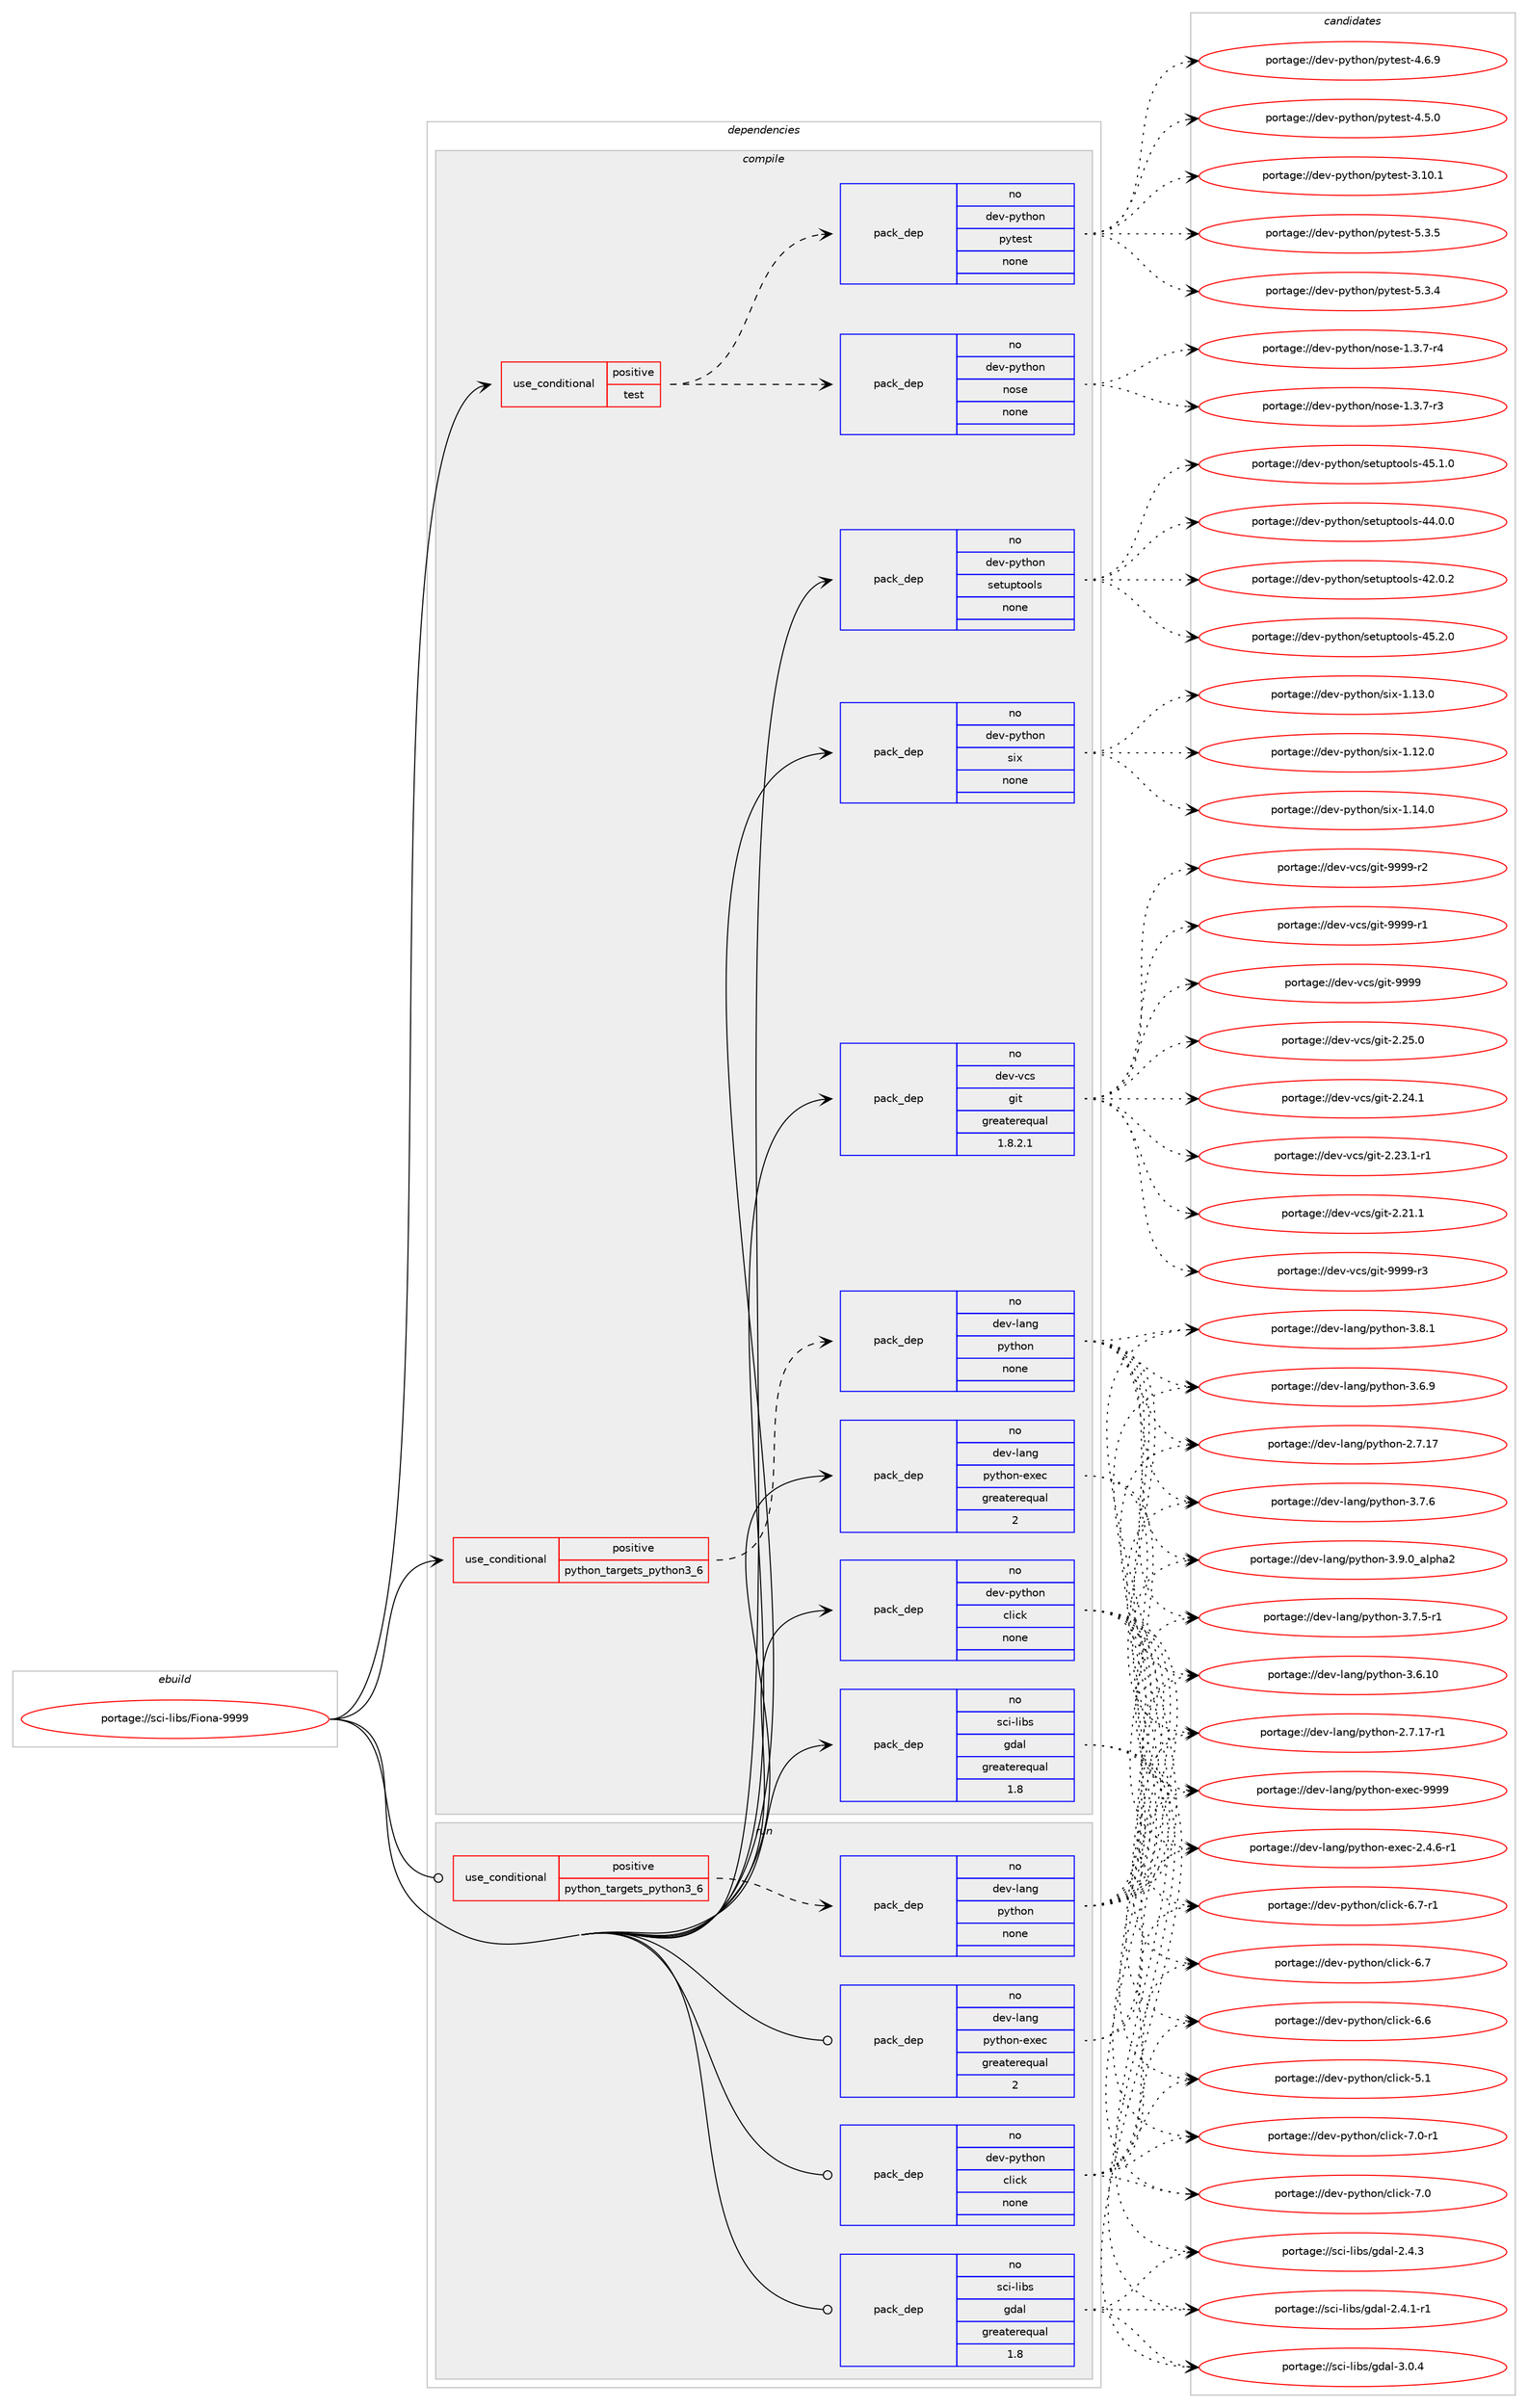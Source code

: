 digraph prolog {

# *************
# Graph options
# *************

newrank=true;
concentrate=true;
compound=true;
graph [rankdir=LR,fontname=Helvetica,fontsize=10,ranksep=1.5];#, ranksep=2.5, nodesep=0.2];
edge  [arrowhead=vee];
node  [fontname=Helvetica,fontsize=10];

# **********
# The ebuild
# **********

subgraph cluster_leftcol {
color=gray;
rank=same;
label=<<i>ebuild</i>>;
id [label="portage://sci-libs/Fiona-9999", color=red, width=4, href="../sci-libs/Fiona-9999.svg"];
}

# ****************
# The dependencies
# ****************

subgraph cluster_midcol {
color=gray;
label=<<i>dependencies</i>>;
subgraph cluster_compile {
fillcolor="#eeeeee";
style=filled;
label=<<i>compile</i>>;
subgraph cond19243 {
dependency94314 [label=<<TABLE BORDER="0" CELLBORDER="1" CELLSPACING="0" CELLPADDING="4"><TR><TD ROWSPAN="3" CELLPADDING="10">use_conditional</TD></TR><TR><TD>positive</TD></TR><TR><TD>python_targets_python3_6</TD></TR></TABLE>>, shape=none, color=red];
subgraph pack73479 {
dependency94315 [label=<<TABLE BORDER="0" CELLBORDER="1" CELLSPACING="0" CELLPADDING="4" WIDTH="220"><TR><TD ROWSPAN="6" CELLPADDING="30">pack_dep</TD></TR><TR><TD WIDTH="110">no</TD></TR><TR><TD>dev-lang</TD></TR><TR><TD>python</TD></TR><TR><TD>none</TD></TR><TR><TD></TD></TR></TABLE>>, shape=none, color=blue];
}
dependency94314:e -> dependency94315:w [weight=20,style="dashed",arrowhead="vee"];
}
id:e -> dependency94314:w [weight=20,style="solid",arrowhead="vee"];
subgraph cond19244 {
dependency94316 [label=<<TABLE BORDER="0" CELLBORDER="1" CELLSPACING="0" CELLPADDING="4"><TR><TD ROWSPAN="3" CELLPADDING="10">use_conditional</TD></TR><TR><TD>positive</TD></TR><TR><TD>test</TD></TR></TABLE>>, shape=none, color=red];
subgraph pack73480 {
dependency94317 [label=<<TABLE BORDER="0" CELLBORDER="1" CELLSPACING="0" CELLPADDING="4" WIDTH="220"><TR><TD ROWSPAN="6" CELLPADDING="30">pack_dep</TD></TR><TR><TD WIDTH="110">no</TD></TR><TR><TD>dev-python</TD></TR><TR><TD>nose</TD></TR><TR><TD>none</TD></TR><TR><TD></TD></TR></TABLE>>, shape=none, color=blue];
}
dependency94316:e -> dependency94317:w [weight=20,style="dashed",arrowhead="vee"];
subgraph pack73481 {
dependency94318 [label=<<TABLE BORDER="0" CELLBORDER="1" CELLSPACING="0" CELLPADDING="4" WIDTH="220"><TR><TD ROWSPAN="6" CELLPADDING="30">pack_dep</TD></TR><TR><TD WIDTH="110">no</TD></TR><TR><TD>dev-python</TD></TR><TR><TD>pytest</TD></TR><TR><TD>none</TD></TR><TR><TD></TD></TR></TABLE>>, shape=none, color=blue];
}
dependency94316:e -> dependency94318:w [weight=20,style="dashed",arrowhead="vee"];
}
id:e -> dependency94316:w [weight=20,style="solid",arrowhead="vee"];
subgraph pack73482 {
dependency94319 [label=<<TABLE BORDER="0" CELLBORDER="1" CELLSPACING="0" CELLPADDING="4" WIDTH="220"><TR><TD ROWSPAN="6" CELLPADDING="30">pack_dep</TD></TR><TR><TD WIDTH="110">no</TD></TR><TR><TD>dev-lang</TD></TR><TR><TD>python-exec</TD></TR><TR><TD>greaterequal</TD></TR><TR><TD>2</TD></TR></TABLE>>, shape=none, color=blue];
}
id:e -> dependency94319:w [weight=20,style="solid",arrowhead="vee"];
subgraph pack73483 {
dependency94320 [label=<<TABLE BORDER="0" CELLBORDER="1" CELLSPACING="0" CELLPADDING="4" WIDTH="220"><TR><TD ROWSPAN="6" CELLPADDING="30">pack_dep</TD></TR><TR><TD WIDTH="110">no</TD></TR><TR><TD>dev-python</TD></TR><TR><TD>click</TD></TR><TR><TD>none</TD></TR><TR><TD></TD></TR></TABLE>>, shape=none, color=blue];
}
id:e -> dependency94320:w [weight=20,style="solid",arrowhead="vee"];
subgraph pack73484 {
dependency94321 [label=<<TABLE BORDER="0" CELLBORDER="1" CELLSPACING="0" CELLPADDING="4" WIDTH="220"><TR><TD ROWSPAN="6" CELLPADDING="30">pack_dep</TD></TR><TR><TD WIDTH="110">no</TD></TR><TR><TD>dev-python</TD></TR><TR><TD>setuptools</TD></TR><TR><TD>none</TD></TR><TR><TD></TD></TR></TABLE>>, shape=none, color=blue];
}
id:e -> dependency94321:w [weight=20,style="solid",arrowhead="vee"];
subgraph pack73485 {
dependency94322 [label=<<TABLE BORDER="0" CELLBORDER="1" CELLSPACING="0" CELLPADDING="4" WIDTH="220"><TR><TD ROWSPAN="6" CELLPADDING="30">pack_dep</TD></TR><TR><TD WIDTH="110">no</TD></TR><TR><TD>dev-python</TD></TR><TR><TD>six</TD></TR><TR><TD>none</TD></TR><TR><TD></TD></TR></TABLE>>, shape=none, color=blue];
}
id:e -> dependency94322:w [weight=20,style="solid",arrowhead="vee"];
subgraph pack73486 {
dependency94323 [label=<<TABLE BORDER="0" CELLBORDER="1" CELLSPACING="0" CELLPADDING="4" WIDTH="220"><TR><TD ROWSPAN="6" CELLPADDING="30">pack_dep</TD></TR><TR><TD WIDTH="110">no</TD></TR><TR><TD>dev-vcs</TD></TR><TR><TD>git</TD></TR><TR><TD>greaterequal</TD></TR><TR><TD>1.8.2.1</TD></TR></TABLE>>, shape=none, color=blue];
}
id:e -> dependency94323:w [weight=20,style="solid",arrowhead="vee"];
subgraph pack73487 {
dependency94324 [label=<<TABLE BORDER="0" CELLBORDER="1" CELLSPACING="0" CELLPADDING="4" WIDTH="220"><TR><TD ROWSPAN="6" CELLPADDING="30">pack_dep</TD></TR><TR><TD WIDTH="110">no</TD></TR><TR><TD>sci-libs</TD></TR><TR><TD>gdal</TD></TR><TR><TD>greaterequal</TD></TR><TR><TD>1.8</TD></TR></TABLE>>, shape=none, color=blue];
}
id:e -> dependency94324:w [weight=20,style="solid",arrowhead="vee"];
}
subgraph cluster_compileandrun {
fillcolor="#eeeeee";
style=filled;
label=<<i>compile and run</i>>;
}
subgraph cluster_run {
fillcolor="#eeeeee";
style=filled;
label=<<i>run</i>>;
subgraph cond19245 {
dependency94325 [label=<<TABLE BORDER="0" CELLBORDER="1" CELLSPACING="0" CELLPADDING="4"><TR><TD ROWSPAN="3" CELLPADDING="10">use_conditional</TD></TR><TR><TD>positive</TD></TR><TR><TD>python_targets_python3_6</TD></TR></TABLE>>, shape=none, color=red];
subgraph pack73488 {
dependency94326 [label=<<TABLE BORDER="0" CELLBORDER="1" CELLSPACING="0" CELLPADDING="4" WIDTH="220"><TR><TD ROWSPAN="6" CELLPADDING="30">pack_dep</TD></TR><TR><TD WIDTH="110">no</TD></TR><TR><TD>dev-lang</TD></TR><TR><TD>python</TD></TR><TR><TD>none</TD></TR><TR><TD></TD></TR></TABLE>>, shape=none, color=blue];
}
dependency94325:e -> dependency94326:w [weight=20,style="dashed",arrowhead="vee"];
}
id:e -> dependency94325:w [weight=20,style="solid",arrowhead="odot"];
subgraph pack73489 {
dependency94327 [label=<<TABLE BORDER="0" CELLBORDER="1" CELLSPACING="0" CELLPADDING="4" WIDTH="220"><TR><TD ROWSPAN="6" CELLPADDING="30">pack_dep</TD></TR><TR><TD WIDTH="110">no</TD></TR><TR><TD>dev-lang</TD></TR><TR><TD>python-exec</TD></TR><TR><TD>greaterequal</TD></TR><TR><TD>2</TD></TR></TABLE>>, shape=none, color=blue];
}
id:e -> dependency94327:w [weight=20,style="solid",arrowhead="odot"];
subgraph pack73490 {
dependency94328 [label=<<TABLE BORDER="0" CELLBORDER="1" CELLSPACING="0" CELLPADDING="4" WIDTH="220"><TR><TD ROWSPAN="6" CELLPADDING="30">pack_dep</TD></TR><TR><TD WIDTH="110">no</TD></TR><TR><TD>dev-python</TD></TR><TR><TD>click</TD></TR><TR><TD>none</TD></TR><TR><TD></TD></TR></TABLE>>, shape=none, color=blue];
}
id:e -> dependency94328:w [weight=20,style="solid",arrowhead="odot"];
subgraph pack73491 {
dependency94329 [label=<<TABLE BORDER="0" CELLBORDER="1" CELLSPACING="0" CELLPADDING="4" WIDTH="220"><TR><TD ROWSPAN="6" CELLPADDING="30">pack_dep</TD></TR><TR><TD WIDTH="110">no</TD></TR><TR><TD>sci-libs</TD></TR><TR><TD>gdal</TD></TR><TR><TD>greaterequal</TD></TR><TR><TD>1.8</TD></TR></TABLE>>, shape=none, color=blue];
}
id:e -> dependency94329:w [weight=20,style="solid",arrowhead="odot"];
}
}

# **************
# The candidates
# **************

subgraph cluster_choices {
rank=same;
color=gray;
label=<<i>candidates</i>>;

subgraph choice73479 {
color=black;
nodesep=1;
choice10010111845108971101034711212111610411111045514657464895971081121049750 [label="portage://dev-lang/python-3.9.0_alpha2", color=red, width=4,href="../dev-lang/python-3.9.0_alpha2.svg"];
choice100101118451089711010347112121116104111110455146564649 [label="portage://dev-lang/python-3.8.1", color=red, width=4,href="../dev-lang/python-3.8.1.svg"];
choice100101118451089711010347112121116104111110455146554654 [label="portage://dev-lang/python-3.7.6", color=red, width=4,href="../dev-lang/python-3.7.6.svg"];
choice1001011184510897110103471121211161041111104551465546534511449 [label="portage://dev-lang/python-3.7.5-r1", color=red, width=4,href="../dev-lang/python-3.7.5-r1.svg"];
choice100101118451089711010347112121116104111110455146544657 [label="portage://dev-lang/python-3.6.9", color=red, width=4,href="../dev-lang/python-3.6.9.svg"];
choice10010111845108971101034711212111610411111045514654464948 [label="portage://dev-lang/python-3.6.10", color=red, width=4,href="../dev-lang/python-3.6.10.svg"];
choice100101118451089711010347112121116104111110455046554649554511449 [label="portage://dev-lang/python-2.7.17-r1", color=red, width=4,href="../dev-lang/python-2.7.17-r1.svg"];
choice10010111845108971101034711212111610411111045504655464955 [label="portage://dev-lang/python-2.7.17", color=red, width=4,href="../dev-lang/python-2.7.17.svg"];
dependency94315:e -> choice10010111845108971101034711212111610411111045514657464895971081121049750:w [style=dotted,weight="100"];
dependency94315:e -> choice100101118451089711010347112121116104111110455146564649:w [style=dotted,weight="100"];
dependency94315:e -> choice100101118451089711010347112121116104111110455146554654:w [style=dotted,weight="100"];
dependency94315:e -> choice1001011184510897110103471121211161041111104551465546534511449:w [style=dotted,weight="100"];
dependency94315:e -> choice100101118451089711010347112121116104111110455146544657:w [style=dotted,weight="100"];
dependency94315:e -> choice10010111845108971101034711212111610411111045514654464948:w [style=dotted,weight="100"];
dependency94315:e -> choice100101118451089711010347112121116104111110455046554649554511449:w [style=dotted,weight="100"];
dependency94315:e -> choice10010111845108971101034711212111610411111045504655464955:w [style=dotted,weight="100"];
}
subgraph choice73480 {
color=black;
nodesep=1;
choice10010111845112121116104111110471101111151014549465146554511452 [label="portage://dev-python/nose-1.3.7-r4", color=red, width=4,href="../dev-python/nose-1.3.7-r4.svg"];
choice10010111845112121116104111110471101111151014549465146554511451 [label="portage://dev-python/nose-1.3.7-r3", color=red, width=4,href="../dev-python/nose-1.3.7-r3.svg"];
dependency94317:e -> choice10010111845112121116104111110471101111151014549465146554511452:w [style=dotted,weight="100"];
dependency94317:e -> choice10010111845112121116104111110471101111151014549465146554511451:w [style=dotted,weight="100"];
}
subgraph choice73481 {
color=black;
nodesep=1;
choice1001011184511212111610411111047112121116101115116455346514653 [label="portage://dev-python/pytest-5.3.5", color=red, width=4,href="../dev-python/pytest-5.3.5.svg"];
choice1001011184511212111610411111047112121116101115116455346514652 [label="portage://dev-python/pytest-5.3.4", color=red, width=4,href="../dev-python/pytest-5.3.4.svg"];
choice1001011184511212111610411111047112121116101115116455246544657 [label="portage://dev-python/pytest-4.6.9", color=red, width=4,href="../dev-python/pytest-4.6.9.svg"];
choice1001011184511212111610411111047112121116101115116455246534648 [label="portage://dev-python/pytest-4.5.0", color=red, width=4,href="../dev-python/pytest-4.5.0.svg"];
choice100101118451121211161041111104711212111610111511645514649484649 [label="portage://dev-python/pytest-3.10.1", color=red, width=4,href="../dev-python/pytest-3.10.1.svg"];
dependency94318:e -> choice1001011184511212111610411111047112121116101115116455346514653:w [style=dotted,weight="100"];
dependency94318:e -> choice1001011184511212111610411111047112121116101115116455346514652:w [style=dotted,weight="100"];
dependency94318:e -> choice1001011184511212111610411111047112121116101115116455246544657:w [style=dotted,weight="100"];
dependency94318:e -> choice1001011184511212111610411111047112121116101115116455246534648:w [style=dotted,weight="100"];
dependency94318:e -> choice100101118451121211161041111104711212111610111511645514649484649:w [style=dotted,weight="100"];
}
subgraph choice73482 {
color=black;
nodesep=1;
choice10010111845108971101034711212111610411111045101120101994557575757 [label="portage://dev-lang/python-exec-9999", color=red, width=4,href="../dev-lang/python-exec-9999.svg"];
choice10010111845108971101034711212111610411111045101120101994550465246544511449 [label="portage://dev-lang/python-exec-2.4.6-r1", color=red, width=4,href="../dev-lang/python-exec-2.4.6-r1.svg"];
dependency94319:e -> choice10010111845108971101034711212111610411111045101120101994557575757:w [style=dotted,weight="100"];
dependency94319:e -> choice10010111845108971101034711212111610411111045101120101994550465246544511449:w [style=dotted,weight="100"];
}
subgraph choice73483 {
color=black;
nodesep=1;
choice10010111845112121116104111110479910810599107455546484511449 [label="portage://dev-python/click-7.0-r1", color=red, width=4,href="../dev-python/click-7.0-r1.svg"];
choice1001011184511212111610411111047991081059910745554648 [label="portage://dev-python/click-7.0", color=red, width=4,href="../dev-python/click-7.0.svg"];
choice10010111845112121116104111110479910810599107455446554511449 [label="portage://dev-python/click-6.7-r1", color=red, width=4,href="../dev-python/click-6.7-r1.svg"];
choice1001011184511212111610411111047991081059910745544655 [label="portage://dev-python/click-6.7", color=red, width=4,href="../dev-python/click-6.7.svg"];
choice1001011184511212111610411111047991081059910745544654 [label="portage://dev-python/click-6.6", color=red, width=4,href="../dev-python/click-6.6.svg"];
choice1001011184511212111610411111047991081059910745534649 [label="portage://dev-python/click-5.1", color=red, width=4,href="../dev-python/click-5.1.svg"];
dependency94320:e -> choice10010111845112121116104111110479910810599107455546484511449:w [style=dotted,weight="100"];
dependency94320:e -> choice1001011184511212111610411111047991081059910745554648:w [style=dotted,weight="100"];
dependency94320:e -> choice10010111845112121116104111110479910810599107455446554511449:w [style=dotted,weight="100"];
dependency94320:e -> choice1001011184511212111610411111047991081059910745544655:w [style=dotted,weight="100"];
dependency94320:e -> choice1001011184511212111610411111047991081059910745544654:w [style=dotted,weight="100"];
dependency94320:e -> choice1001011184511212111610411111047991081059910745534649:w [style=dotted,weight="100"];
}
subgraph choice73484 {
color=black;
nodesep=1;
choice100101118451121211161041111104711510111611711211611111110811545525346504648 [label="portage://dev-python/setuptools-45.2.0", color=red, width=4,href="../dev-python/setuptools-45.2.0.svg"];
choice100101118451121211161041111104711510111611711211611111110811545525346494648 [label="portage://dev-python/setuptools-45.1.0", color=red, width=4,href="../dev-python/setuptools-45.1.0.svg"];
choice100101118451121211161041111104711510111611711211611111110811545525246484648 [label="portage://dev-python/setuptools-44.0.0", color=red, width=4,href="../dev-python/setuptools-44.0.0.svg"];
choice100101118451121211161041111104711510111611711211611111110811545525046484650 [label="portage://dev-python/setuptools-42.0.2", color=red, width=4,href="../dev-python/setuptools-42.0.2.svg"];
dependency94321:e -> choice100101118451121211161041111104711510111611711211611111110811545525346504648:w [style=dotted,weight="100"];
dependency94321:e -> choice100101118451121211161041111104711510111611711211611111110811545525346494648:w [style=dotted,weight="100"];
dependency94321:e -> choice100101118451121211161041111104711510111611711211611111110811545525246484648:w [style=dotted,weight="100"];
dependency94321:e -> choice100101118451121211161041111104711510111611711211611111110811545525046484650:w [style=dotted,weight="100"];
}
subgraph choice73485 {
color=black;
nodesep=1;
choice100101118451121211161041111104711510512045494649524648 [label="portage://dev-python/six-1.14.0", color=red, width=4,href="../dev-python/six-1.14.0.svg"];
choice100101118451121211161041111104711510512045494649514648 [label="portage://dev-python/six-1.13.0", color=red, width=4,href="../dev-python/six-1.13.0.svg"];
choice100101118451121211161041111104711510512045494649504648 [label="portage://dev-python/six-1.12.0", color=red, width=4,href="../dev-python/six-1.12.0.svg"];
dependency94322:e -> choice100101118451121211161041111104711510512045494649524648:w [style=dotted,weight="100"];
dependency94322:e -> choice100101118451121211161041111104711510512045494649514648:w [style=dotted,weight="100"];
dependency94322:e -> choice100101118451121211161041111104711510512045494649504648:w [style=dotted,weight="100"];
}
subgraph choice73486 {
color=black;
nodesep=1;
choice10010111845118991154710310511645575757574511451 [label="portage://dev-vcs/git-9999-r3", color=red, width=4,href="../dev-vcs/git-9999-r3.svg"];
choice10010111845118991154710310511645575757574511450 [label="portage://dev-vcs/git-9999-r2", color=red, width=4,href="../dev-vcs/git-9999-r2.svg"];
choice10010111845118991154710310511645575757574511449 [label="portage://dev-vcs/git-9999-r1", color=red, width=4,href="../dev-vcs/git-9999-r1.svg"];
choice1001011184511899115471031051164557575757 [label="portage://dev-vcs/git-9999", color=red, width=4,href="../dev-vcs/git-9999.svg"];
choice10010111845118991154710310511645504650534648 [label="portage://dev-vcs/git-2.25.0", color=red, width=4,href="../dev-vcs/git-2.25.0.svg"];
choice10010111845118991154710310511645504650524649 [label="portage://dev-vcs/git-2.24.1", color=red, width=4,href="../dev-vcs/git-2.24.1.svg"];
choice100101118451189911547103105116455046505146494511449 [label="portage://dev-vcs/git-2.23.1-r1", color=red, width=4,href="../dev-vcs/git-2.23.1-r1.svg"];
choice10010111845118991154710310511645504650494649 [label="portage://dev-vcs/git-2.21.1", color=red, width=4,href="../dev-vcs/git-2.21.1.svg"];
dependency94323:e -> choice10010111845118991154710310511645575757574511451:w [style=dotted,weight="100"];
dependency94323:e -> choice10010111845118991154710310511645575757574511450:w [style=dotted,weight="100"];
dependency94323:e -> choice10010111845118991154710310511645575757574511449:w [style=dotted,weight="100"];
dependency94323:e -> choice1001011184511899115471031051164557575757:w [style=dotted,weight="100"];
dependency94323:e -> choice10010111845118991154710310511645504650534648:w [style=dotted,weight="100"];
dependency94323:e -> choice10010111845118991154710310511645504650524649:w [style=dotted,weight="100"];
dependency94323:e -> choice100101118451189911547103105116455046505146494511449:w [style=dotted,weight="100"];
dependency94323:e -> choice10010111845118991154710310511645504650494649:w [style=dotted,weight="100"];
}
subgraph choice73487 {
color=black;
nodesep=1;
choice1159910545108105981154710310097108455146484652 [label="portage://sci-libs/gdal-3.0.4", color=red, width=4,href="../sci-libs/gdal-3.0.4.svg"];
choice1159910545108105981154710310097108455046524651 [label="portage://sci-libs/gdal-2.4.3", color=red, width=4,href="../sci-libs/gdal-2.4.3.svg"];
choice11599105451081059811547103100971084550465246494511449 [label="portage://sci-libs/gdal-2.4.1-r1", color=red, width=4,href="../sci-libs/gdal-2.4.1-r1.svg"];
dependency94324:e -> choice1159910545108105981154710310097108455146484652:w [style=dotted,weight="100"];
dependency94324:e -> choice1159910545108105981154710310097108455046524651:w [style=dotted,weight="100"];
dependency94324:e -> choice11599105451081059811547103100971084550465246494511449:w [style=dotted,weight="100"];
}
subgraph choice73488 {
color=black;
nodesep=1;
choice10010111845108971101034711212111610411111045514657464895971081121049750 [label="portage://dev-lang/python-3.9.0_alpha2", color=red, width=4,href="../dev-lang/python-3.9.0_alpha2.svg"];
choice100101118451089711010347112121116104111110455146564649 [label="portage://dev-lang/python-3.8.1", color=red, width=4,href="../dev-lang/python-3.8.1.svg"];
choice100101118451089711010347112121116104111110455146554654 [label="portage://dev-lang/python-3.7.6", color=red, width=4,href="../dev-lang/python-3.7.6.svg"];
choice1001011184510897110103471121211161041111104551465546534511449 [label="portage://dev-lang/python-3.7.5-r1", color=red, width=4,href="../dev-lang/python-3.7.5-r1.svg"];
choice100101118451089711010347112121116104111110455146544657 [label="portage://dev-lang/python-3.6.9", color=red, width=4,href="../dev-lang/python-3.6.9.svg"];
choice10010111845108971101034711212111610411111045514654464948 [label="portage://dev-lang/python-3.6.10", color=red, width=4,href="../dev-lang/python-3.6.10.svg"];
choice100101118451089711010347112121116104111110455046554649554511449 [label="portage://dev-lang/python-2.7.17-r1", color=red, width=4,href="../dev-lang/python-2.7.17-r1.svg"];
choice10010111845108971101034711212111610411111045504655464955 [label="portage://dev-lang/python-2.7.17", color=red, width=4,href="../dev-lang/python-2.7.17.svg"];
dependency94326:e -> choice10010111845108971101034711212111610411111045514657464895971081121049750:w [style=dotted,weight="100"];
dependency94326:e -> choice100101118451089711010347112121116104111110455146564649:w [style=dotted,weight="100"];
dependency94326:e -> choice100101118451089711010347112121116104111110455146554654:w [style=dotted,weight="100"];
dependency94326:e -> choice1001011184510897110103471121211161041111104551465546534511449:w [style=dotted,weight="100"];
dependency94326:e -> choice100101118451089711010347112121116104111110455146544657:w [style=dotted,weight="100"];
dependency94326:e -> choice10010111845108971101034711212111610411111045514654464948:w [style=dotted,weight="100"];
dependency94326:e -> choice100101118451089711010347112121116104111110455046554649554511449:w [style=dotted,weight="100"];
dependency94326:e -> choice10010111845108971101034711212111610411111045504655464955:w [style=dotted,weight="100"];
}
subgraph choice73489 {
color=black;
nodesep=1;
choice10010111845108971101034711212111610411111045101120101994557575757 [label="portage://dev-lang/python-exec-9999", color=red, width=4,href="../dev-lang/python-exec-9999.svg"];
choice10010111845108971101034711212111610411111045101120101994550465246544511449 [label="portage://dev-lang/python-exec-2.4.6-r1", color=red, width=4,href="../dev-lang/python-exec-2.4.6-r1.svg"];
dependency94327:e -> choice10010111845108971101034711212111610411111045101120101994557575757:w [style=dotted,weight="100"];
dependency94327:e -> choice10010111845108971101034711212111610411111045101120101994550465246544511449:w [style=dotted,weight="100"];
}
subgraph choice73490 {
color=black;
nodesep=1;
choice10010111845112121116104111110479910810599107455546484511449 [label="portage://dev-python/click-7.0-r1", color=red, width=4,href="../dev-python/click-7.0-r1.svg"];
choice1001011184511212111610411111047991081059910745554648 [label="portage://dev-python/click-7.0", color=red, width=4,href="../dev-python/click-7.0.svg"];
choice10010111845112121116104111110479910810599107455446554511449 [label="portage://dev-python/click-6.7-r1", color=red, width=4,href="../dev-python/click-6.7-r1.svg"];
choice1001011184511212111610411111047991081059910745544655 [label="portage://dev-python/click-6.7", color=red, width=4,href="../dev-python/click-6.7.svg"];
choice1001011184511212111610411111047991081059910745544654 [label="portage://dev-python/click-6.6", color=red, width=4,href="../dev-python/click-6.6.svg"];
choice1001011184511212111610411111047991081059910745534649 [label="portage://dev-python/click-5.1", color=red, width=4,href="../dev-python/click-5.1.svg"];
dependency94328:e -> choice10010111845112121116104111110479910810599107455546484511449:w [style=dotted,weight="100"];
dependency94328:e -> choice1001011184511212111610411111047991081059910745554648:w [style=dotted,weight="100"];
dependency94328:e -> choice10010111845112121116104111110479910810599107455446554511449:w [style=dotted,weight="100"];
dependency94328:e -> choice1001011184511212111610411111047991081059910745544655:w [style=dotted,weight="100"];
dependency94328:e -> choice1001011184511212111610411111047991081059910745544654:w [style=dotted,weight="100"];
dependency94328:e -> choice1001011184511212111610411111047991081059910745534649:w [style=dotted,weight="100"];
}
subgraph choice73491 {
color=black;
nodesep=1;
choice1159910545108105981154710310097108455146484652 [label="portage://sci-libs/gdal-3.0.4", color=red, width=4,href="../sci-libs/gdal-3.0.4.svg"];
choice1159910545108105981154710310097108455046524651 [label="portage://sci-libs/gdal-2.4.3", color=red, width=4,href="../sci-libs/gdal-2.4.3.svg"];
choice11599105451081059811547103100971084550465246494511449 [label="portage://sci-libs/gdal-2.4.1-r1", color=red, width=4,href="../sci-libs/gdal-2.4.1-r1.svg"];
dependency94329:e -> choice1159910545108105981154710310097108455146484652:w [style=dotted,weight="100"];
dependency94329:e -> choice1159910545108105981154710310097108455046524651:w [style=dotted,weight="100"];
dependency94329:e -> choice11599105451081059811547103100971084550465246494511449:w [style=dotted,weight="100"];
}
}

}
